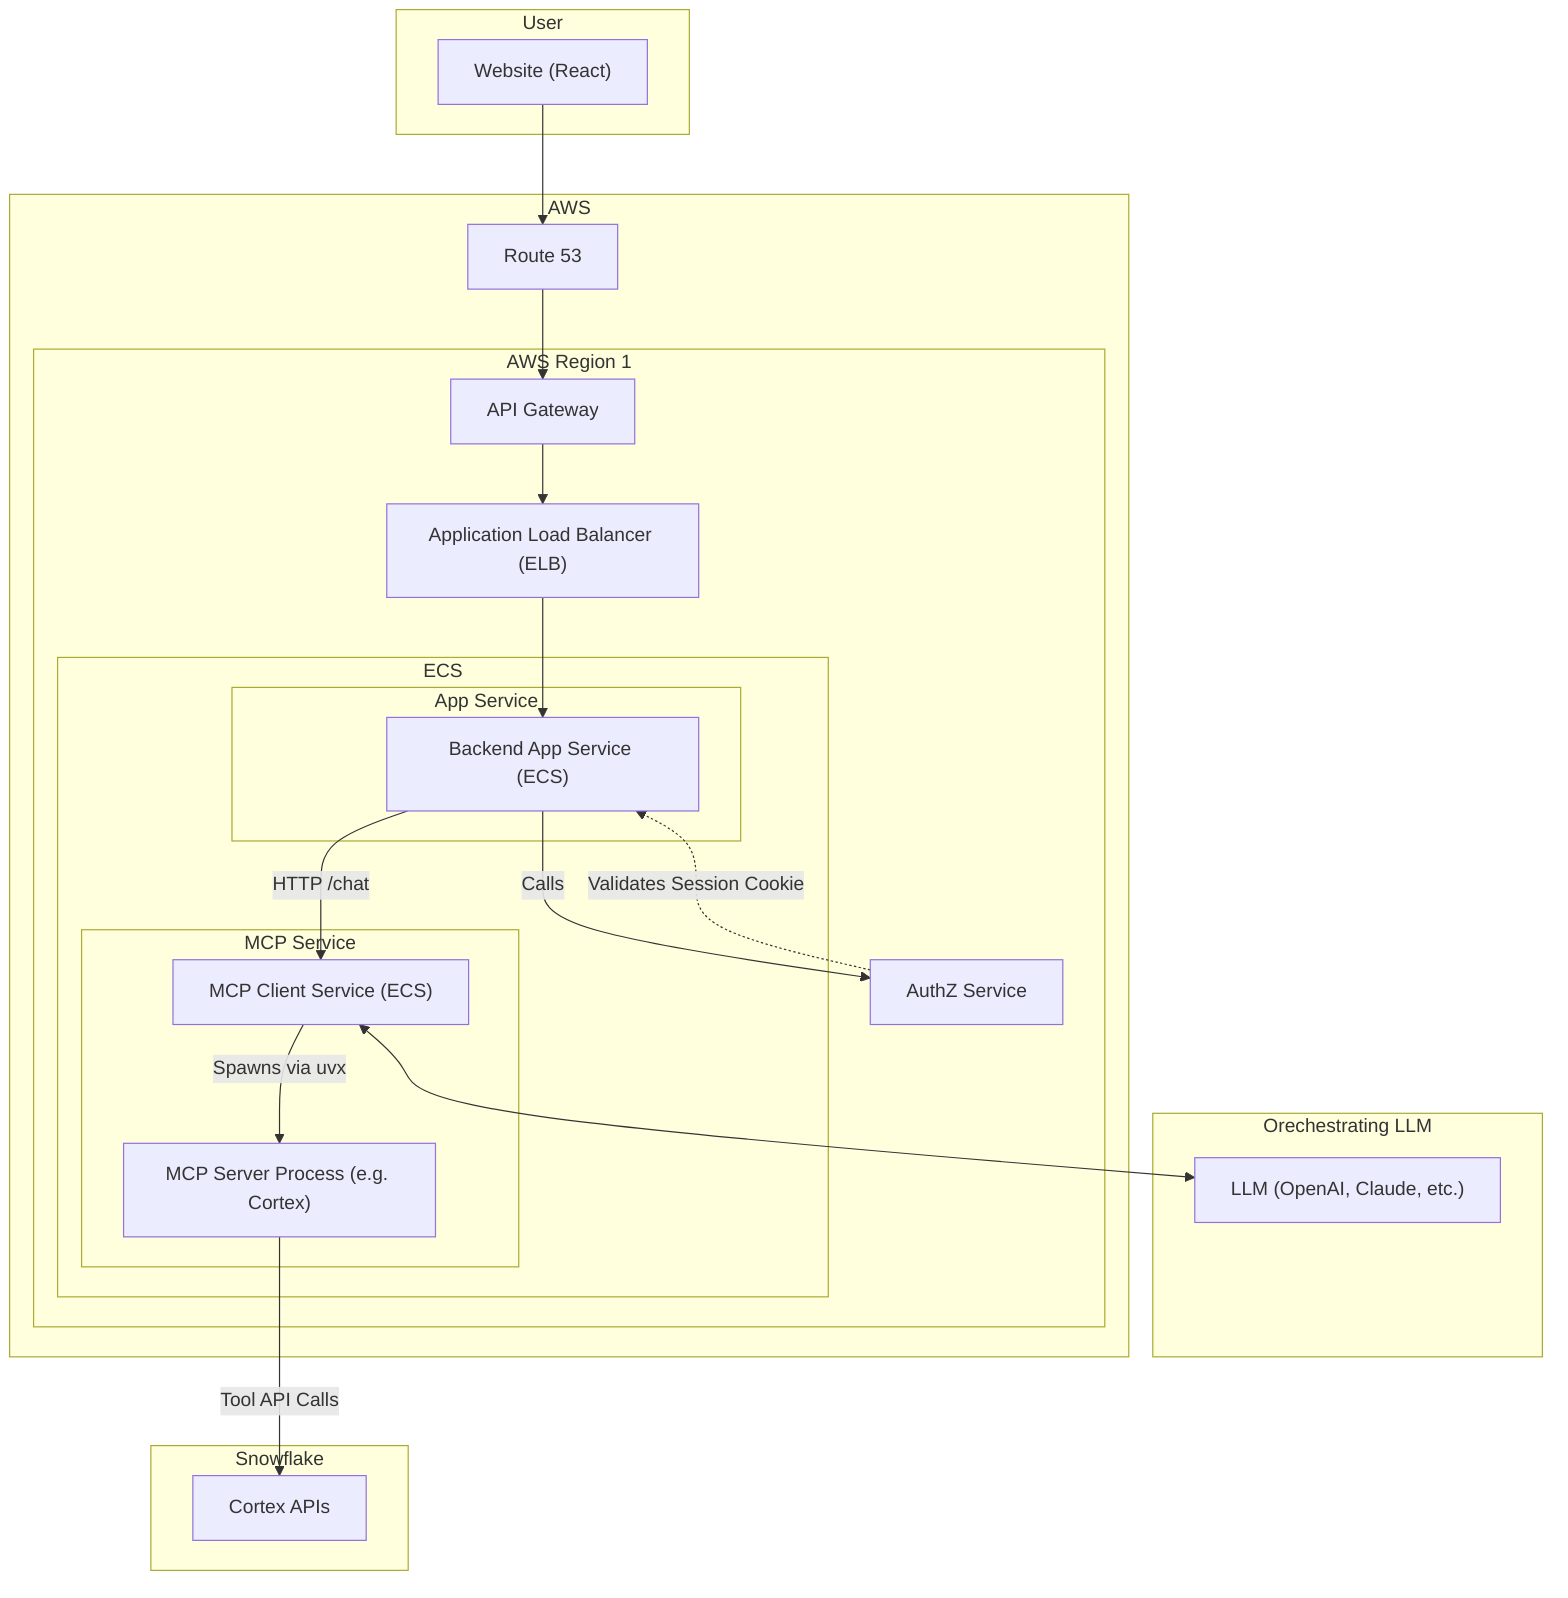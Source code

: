 graph TD
    subgraph User
        A["Website (React)"]
    end

    subgraph Orechestrating LLM
        LLM["LLM (OpenAI, Claude, etc.)"]
    end
    
    subgraph "AWS"
            B["Route 53"]
            A --> B
            B --> C[API Gateway]
            subgraph "AWS Region 1"
                
                C --> D["Application Load Balancer (ELB)"]
                
                subgraph ECS
                    subgraph "App Service"
                        E["Backend App Service (ECS)"]
                    end 
                    subgraph "MCP Service"
                        F["MCP Client Service (ECS)"]
                        F -->|Spawns via uvx| G["MCP Server Process (e.g. Cortex)"]
                    end
                end
                F <--> LLM
                D --> E

                E -->|HTTP /chat| F
                E -->|Calls| I[AuthZ Service]
            end

            I -.->|Validates Session Cookie| E
        end

    subgraph Snowflake
        H["Cortex APIs"]
    end

    G -->|Tool API Calls| H